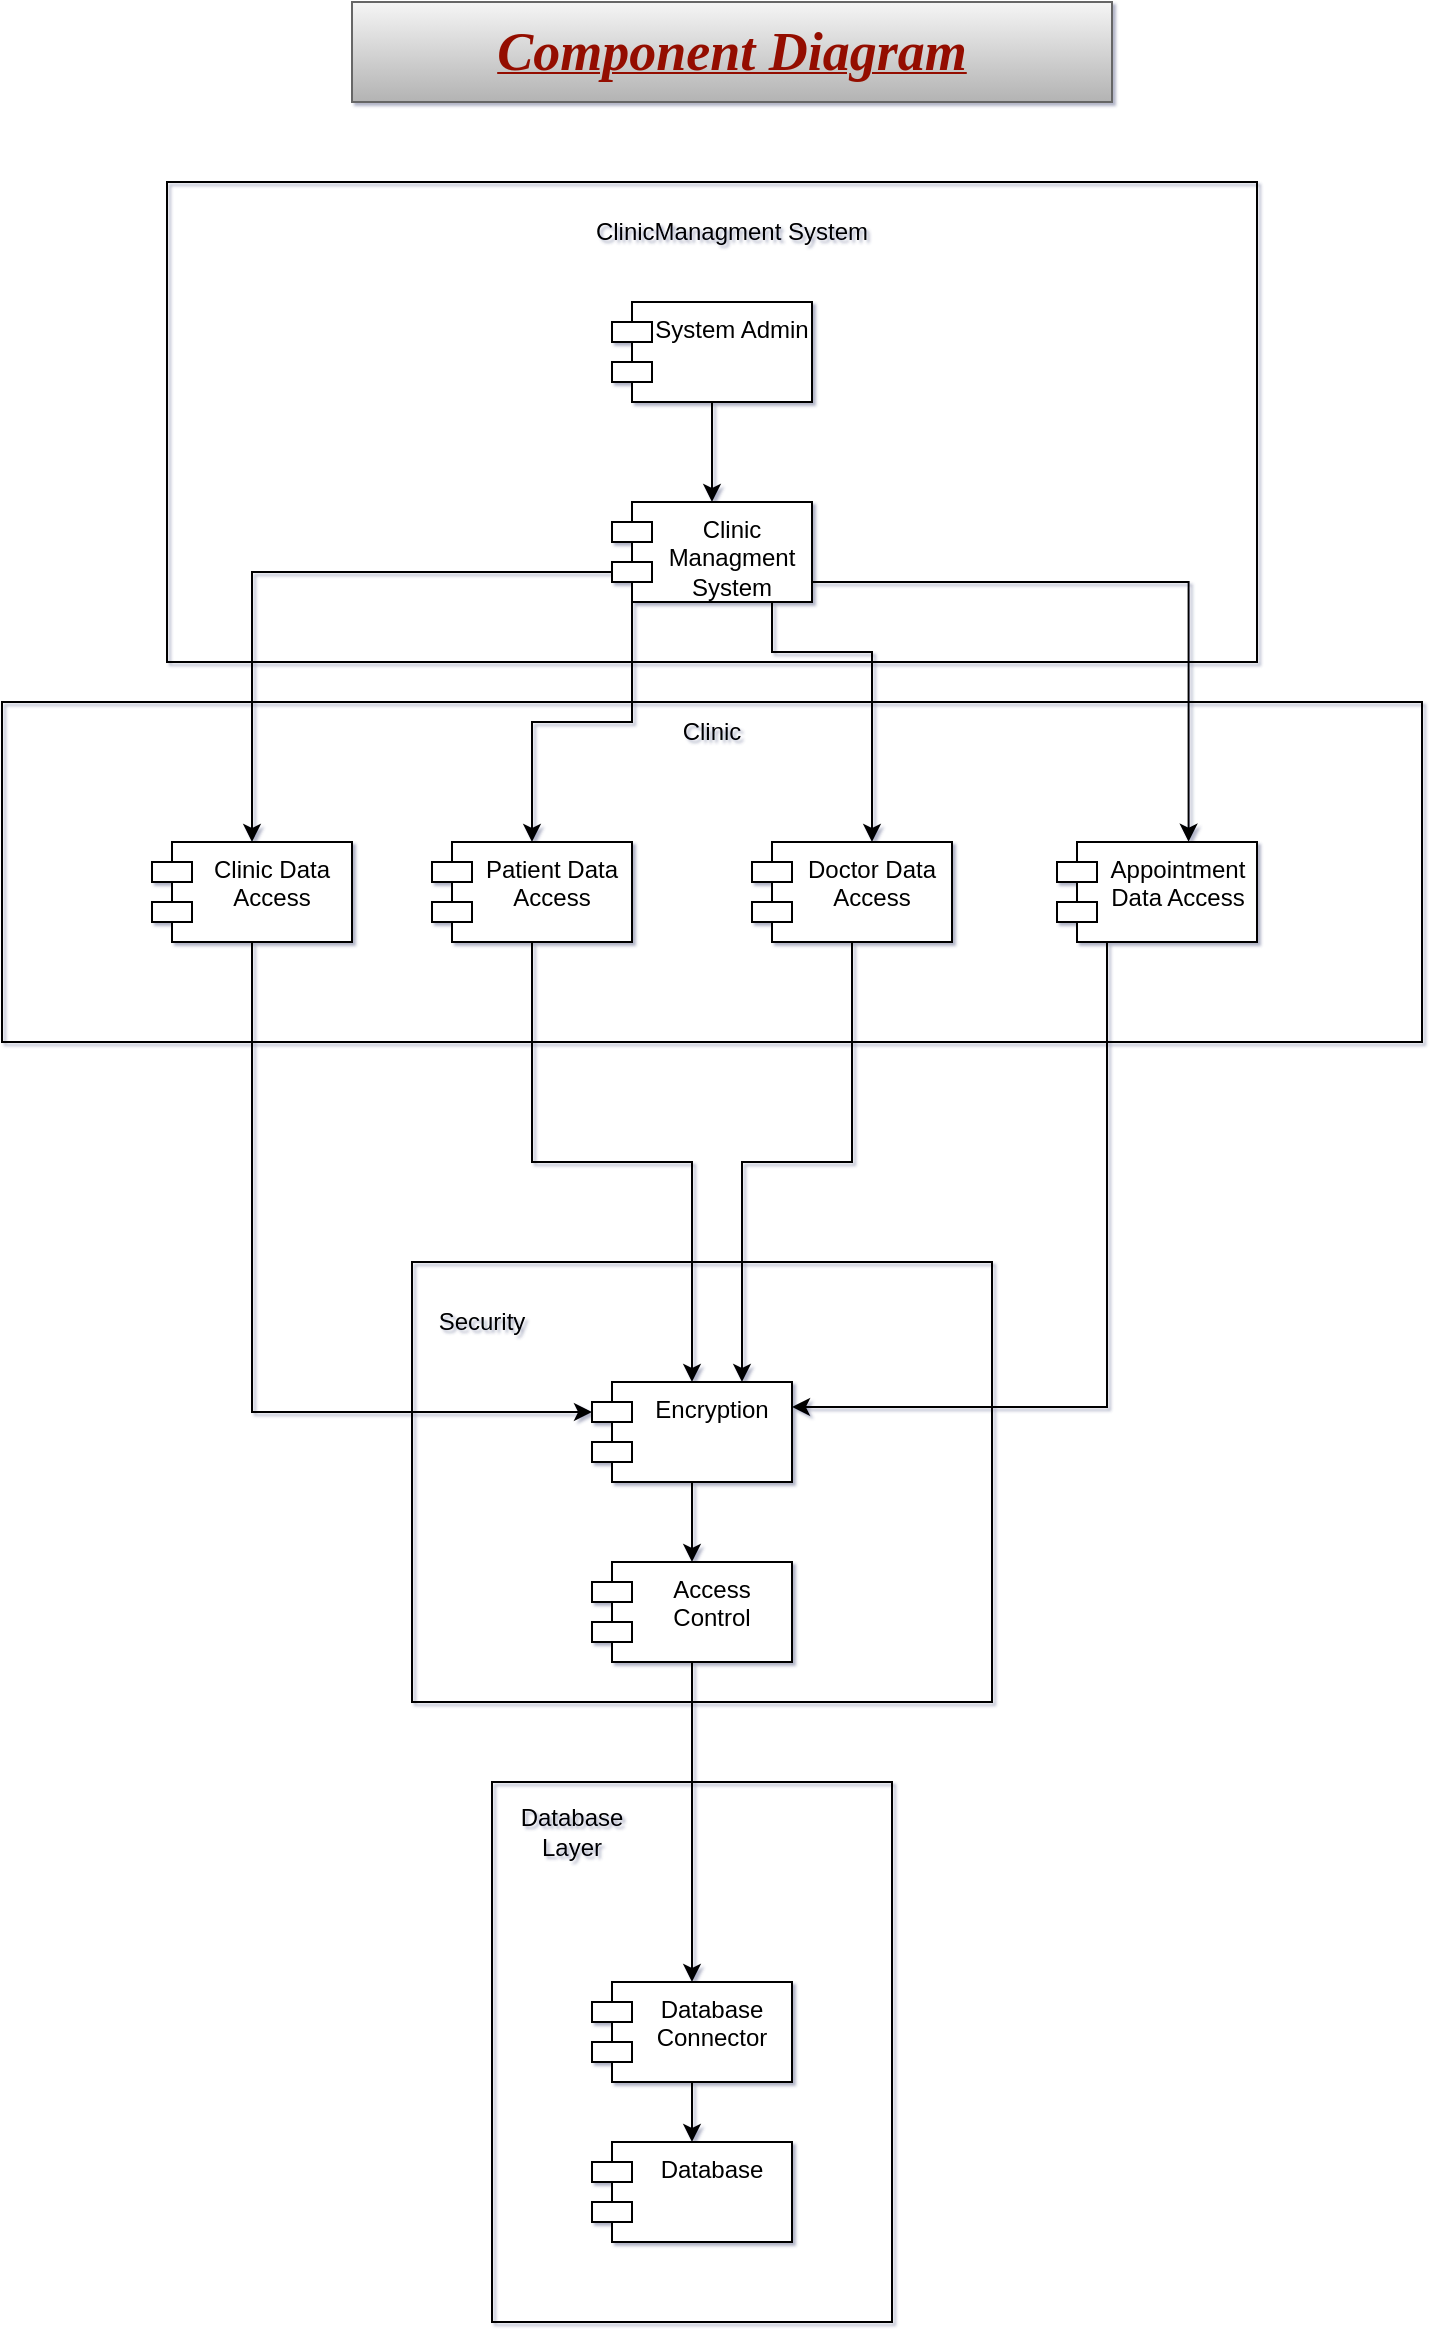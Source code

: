 <mxfile version="24.1.0" type="device">
  <diagram name="Σελίδα-1" id="thJjw4kR_IF3FWoG3QPc">
    <mxGraphModel dx="1670" dy="948" grid="1" gridSize="10" guides="1" tooltips="1" connect="1" arrows="1" fold="1" page="1" pageScale="1" pageWidth="827" pageHeight="1169" math="0" shadow="1">
      <root>
        <mxCell id="0" />
        <mxCell id="1" parent="0" />
        <mxCell id="uFUdJjSueJF43TXpM5ct-22" style="edgeStyle=orthogonalEdgeStyle;rounded=0;orthogonalLoop=1;jettySize=auto;html=1;exitX=0.5;exitY=1;exitDx=0;exitDy=0;entryX=0.5;entryY=0;entryDx=0;entryDy=0;" edge="1" parent="1" source="uFUdJjSueJF43TXpM5ct-1" target="uFUdJjSueJF43TXpM5ct-9">
          <mxGeometry relative="1" as="geometry" />
        </mxCell>
        <mxCell id="uFUdJjSueJF43TXpM5ct-1" value="Patient Data Access" style="shape=module;align=left;spacingLeft=20;align=center;verticalAlign=top;whiteSpace=wrap;html=1;" vertex="1" parent="1">
          <mxGeometry x="290" y="430" width="100" height="50" as="geometry" />
        </mxCell>
        <mxCell id="uFUdJjSueJF43TXpM5ct-2" value="Clinic Data Access" style="shape=module;align=left;spacingLeft=20;align=center;verticalAlign=top;whiteSpace=wrap;html=1;" vertex="1" parent="1">
          <mxGeometry x="150" y="430" width="100" height="50" as="geometry" />
        </mxCell>
        <mxCell id="uFUdJjSueJF43TXpM5ct-13" value="" style="edgeStyle=orthogonalEdgeStyle;rounded=0;orthogonalLoop=1;jettySize=auto;html=1;" edge="1" parent="1" source="uFUdJjSueJF43TXpM5ct-3" target="uFUdJjSueJF43TXpM5ct-4">
          <mxGeometry relative="1" as="geometry" />
        </mxCell>
        <mxCell id="uFUdJjSueJF43TXpM5ct-3" value="System Admin" style="shape=module;align=left;spacingLeft=20;align=center;verticalAlign=top;whiteSpace=wrap;html=1;" vertex="1" parent="1">
          <mxGeometry x="380" y="160" width="100" height="50" as="geometry" />
        </mxCell>
        <mxCell id="uFUdJjSueJF43TXpM5ct-15" style="edgeStyle=orthogonalEdgeStyle;rounded=0;orthogonalLoop=1;jettySize=auto;html=1;exitX=0;exitY=1;exitDx=10;exitDy=0;exitPerimeter=0;" edge="1" parent="1" source="uFUdJjSueJF43TXpM5ct-4" target="uFUdJjSueJF43TXpM5ct-1">
          <mxGeometry relative="1" as="geometry" />
        </mxCell>
        <mxCell id="uFUdJjSueJF43TXpM5ct-16" style="edgeStyle=orthogonalEdgeStyle;rounded=0;orthogonalLoop=1;jettySize=auto;html=1;exitX=0.75;exitY=1;exitDx=0;exitDy=0;" edge="1" parent="1" source="uFUdJjSueJF43TXpM5ct-4" target="uFUdJjSueJF43TXpM5ct-7">
          <mxGeometry relative="1" as="geometry">
            <Array as="points">
              <mxPoint x="460" y="310" />
              <mxPoint x="460" y="335" />
              <mxPoint x="510" y="335" />
            </Array>
          </mxGeometry>
        </mxCell>
        <mxCell id="uFUdJjSueJF43TXpM5ct-17" style="edgeStyle=orthogonalEdgeStyle;rounded=0;orthogonalLoop=1;jettySize=auto;html=1;exitX=1;exitY=0.5;exitDx=0;exitDy=0;entryX=0.658;entryY=-0.003;entryDx=0;entryDy=0;entryPerimeter=0;" edge="1" parent="1" source="uFUdJjSueJF43TXpM5ct-4" target="uFUdJjSueJF43TXpM5ct-8">
          <mxGeometry relative="1" as="geometry">
            <Array as="points">
              <mxPoint x="480" y="300" />
              <mxPoint x="668" y="300" />
            </Array>
          </mxGeometry>
        </mxCell>
        <mxCell id="uFUdJjSueJF43TXpM5ct-4" value="Clinic Managment System" style="shape=module;align=left;spacingLeft=20;align=center;verticalAlign=top;whiteSpace=wrap;html=1;" vertex="1" parent="1">
          <mxGeometry x="380" y="260" width="100" height="50" as="geometry" />
        </mxCell>
        <mxCell id="uFUdJjSueJF43TXpM5ct-5" value="&lt;p style=&quot;line-height: 120%;&quot;&gt;&lt;br&gt;&lt;/p&gt;" style="rounded=0;whiteSpace=wrap;html=1;fillColor=none;" vertex="1" parent="1">
          <mxGeometry x="157.5" y="100" width="545" height="240" as="geometry" />
        </mxCell>
        <mxCell id="uFUdJjSueJF43TXpM5ct-6" value="&lt;font color=&quot;#941100&quot; face=&quot;Times New Roman&quot;&gt;&lt;b&gt;&lt;i&gt;&lt;u&gt;&lt;font style=&quot;font-size: 27px;&quot;&gt;Component Diagram &lt;/font&gt;&lt;/u&gt;&lt;/i&gt;&lt;/b&gt;&lt;/font&gt;" style="rounded=0;whiteSpace=wrap;html=1;fillColor=#f5f5f5;gradientColor=#b3b3b3;strokeColor=#666666;" vertex="1" parent="1">
          <mxGeometry x="250" y="10" width="380" height="50" as="geometry" />
        </mxCell>
        <mxCell id="uFUdJjSueJF43TXpM5ct-23" style="edgeStyle=orthogonalEdgeStyle;rounded=0;orthogonalLoop=1;jettySize=auto;html=1;exitX=0.5;exitY=1;exitDx=0;exitDy=0;entryX=0.75;entryY=0;entryDx=0;entryDy=0;" edge="1" parent="1" source="uFUdJjSueJF43TXpM5ct-7" target="uFUdJjSueJF43TXpM5ct-9">
          <mxGeometry relative="1" as="geometry" />
        </mxCell>
        <mxCell id="uFUdJjSueJF43TXpM5ct-7" value="Doctor Data Access" style="shape=module;align=left;spacingLeft=20;align=center;verticalAlign=top;whiteSpace=wrap;html=1;" vertex="1" parent="1">
          <mxGeometry x="450" y="430" width="100" height="50" as="geometry" />
        </mxCell>
        <mxCell id="uFUdJjSueJF43TXpM5ct-24" style="edgeStyle=orthogonalEdgeStyle;rounded=0;orthogonalLoop=1;jettySize=auto;html=1;exitX=0.25;exitY=1;exitDx=0;exitDy=0;entryX=1;entryY=0.25;entryDx=0;entryDy=0;" edge="1" parent="1" source="uFUdJjSueJF43TXpM5ct-8" target="uFUdJjSueJF43TXpM5ct-9">
          <mxGeometry relative="1" as="geometry" />
        </mxCell>
        <mxCell id="uFUdJjSueJF43TXpM5ct-8" value="Appointment Data Access" style="shape=module;align=left;spacingLeft=20;align=center;verticalAlign=top;whiteSpace=wrap;html=1;" vertex="1" parent="1">
          <mxGeometry x="602.5" y="430" width="100" height="50" as="geometry" />
        </mxCell>
        <mxCell id="uFUdJjSueJF43TXpM5ct-25" value="" style="edgeStyle=orthogonalEdgeStyle;rounded=0;orthogonalLoop=1;jettySize=auto;html=1;" edge="1" parent="1" source="uFUdJjSueJF43TXpM5ct-9" target="uFUdJjSueJF43TXpM5ct-10">
          <mxGeometry relative="1" as="geometry" />
        </mxCell>
        <mxCell id="uFUdJjSueJF43TXpM5ct-9" value="Encryption" style="shape=module;align=left;spacingLeft=20;align=center;verticalAlign=top;whiteSpace=wrap;html=1;" vertex="1" parent="1">
          <mxGeometry x="370" y="700" width="100" height="50" as="geometry" />
        </mxCell>
        <mxCell id="uFUdJjSueJF43TXpM5ct-28" value="" style="edgeStyle=orthogonalEdgeStyle;rounded=0;orthogonalLoop=1;jettySize=auto;html=1;" edge="1" parent="1" source="uFUdJjSueJF43TXpM5ct-10" target="uFUdJjSueJF43TXpM5ct-11">
          <mxGeometry relative="1" as="geometry" />
        </mxCell>
        <mxCell id="uFUdJjSueJF43TXpM5ct-10" value="Access Control" style="shape=module;align=left;spacingLeft=20;align=center;verticalAlign=top;whiteSpace=wrap;html=1;" vertex="1" parent="1">
          <mxGeometry x="370" y="790" width="100" height="50" as="geometry" />
        </mxCell>
        <mxCell id="uFUdJjSueJF43TXpM5ct-29" value="" style="edgeStyle=orthogonalEdgeStyle;rounded=0;orthogonalLoop=1;jettySize=auto;html=1;" edge="1" parent="1" source="uFUdJjSueJF43TXpM5ct-11" target="uFUdJjSueJF43TXpM5ct-12">
          <mxGeometry relative="1" as="geometry" />
        </mxCell>
        <mxCell id="uFUdJjSueJF43TXpM5ct-11" value="Database Connector" style="shape=module;align=left;spacingLeft=20;align=center;verticalAlign=top;whiteSpace=wrap;html=1;" vertex="1" parent="1">
          <mxGeometry x="370" y="1000" width="100" height="50" as="geometry" />
        </mxCell>
        <mxCell id="uFUdJjSueJF43TXpM5ct-12" value="Database" style="shape=module;align=left;spacingLeft=20;align=center;verticalAlign=top;whiteSpace=wrap;html=1;" vertex="1" parent="1">
          <mxGeometry x="370" y="1080" width="100" height="50" as="geometry" />
        </mxCell>
        <mxCell id="uFUdJjSueJF43TXpM5ct-14" style="edgeStyle=orthogonalEdgeStyle;rounded=0;orthogonalLoop=1;jettySize=auto;html=1;exitX=0;exitY=0;exitDx=0;exitDy=35;exitPerimeter=0;entryX=0.5;entryY=0;entryDx=0;entryDy=0;" edge="1" parent="1" source="uFUdJjSueJF43TXpM5ct-4" target="uFUdJjSueJF43TXpM5ct-2">
          <mxGeometry relative="1" as="geometry">
            <mxPoint x="390" y="310.4" as="sourcePoint" />
            <mxPoint x="197.2" y="360" as="targetPoint" />
          </mxGeometry>
        </mxCell>
        <mxCell id="uFUdJjSueJF43TXpM5ct-18" value="ClinicManagment System" style="text;html=1;align=center;verticalAlign=middle;whiteSpace=wrap;rounded=0;" vertex="1" parent="1">
          <mxGeometry x="360" y="110" width="160" height="30" as="geometry" />
        </mxCell>
        <mxCell id="uFUdJjSueJF43TXpM5ct-19" value="Clinic" style="text;html=1;align=center;verticalAlign=middle;whiteSpace=wrap;rounded=0;" vertex="1" parent="1">
          <mxGeometry x="400" y="360" width="60" height="30" as="geometry" />
        </mxCell>
        <mxCell id="uFUdJjSueJF43TXpM5ct-20" value="&lt;p style=&quot;line-height: 120%;&quot;&gt;&lt;br&gt;&lt;/p&gt;" style="rounded=0;whiteSpace=wrap;html=1;fillColor=none;strokeColor=default;" vertex="1" parent="1">
          <mxGeometry x="75" y="360" width="710" height="170" as="geometry" />
        </mxCell>
        <mxCell id="uFUdJjSueJF43TXpM5ct-21" style="edgeStyle=orthogonalEdgeStyle;rounded=0;orthogonalLoop=1;jettySize=auto;html=1;exitX=0.5;exitY=1;exitDx=0;exitDy=0;entryX=0;entryY=0;entryDx=0;entryDy=15;entryPerimeter=0;" edge="1" parent="1" source="uFUdJjSueJF43TXpM5ct-2" target="uFUdJjSueJF43TXpM5ct-9">
          <mxGeometry relative="1" as="geometry" />
        </mxCell>
        <mxCell id="uFUdJjSueJF43TXpM5ct-26" value="Security" style="text;html=1;align=center;verticalAlign=middle;whiteSpace=wrap;rounded=0;" vertex="1" parent="1">
          <mxGeometry x="280" y="650" width="70" height="40" as="geometry" />
        </mxCell>
        <mxCell id="uFUdJjSueJF43TXpM5ct-27" value="&lt;p style=&quot;line-height: 120%;&quot;&gt;&lt;br&gt;&lt;/p&gt;" style="rounded=0;whiteSpace=wrap;html=1;fillColor=none;strokeColor=default;" vertex="1" parent="1">
          <mxGeometry x="280" y="640" width="290" height="220" as="geometry" />
        </mxCell>
        <mxCell id="uFUdJjSueJF43TXpM5ct-30" value="Database Layer" style="text;html=1;align=center;verticalAlign=middle;whiteSpace=wrap;rounded=0;" vertex="1" parent="1">
          <mxGeometry x="330" y="910" width="60" height="30" as="geometry" />
        </mxCell>
        <mxCell id="uFUdJjSueJF43TXpM5ct-31" value="&lt;p style=&quot;line-height: 120%;&quot;&gt;&lt;br&gt;&lt;/p&gt;" style="rounded=0;whiteSpace=wrap;html=1;fillColor=none;strokeColor=default;" vertex="1" parent="1">
          <mxGeometry x="320" y="900" width="200" height="270" as="geometry" />
        </mxCell>
      </root>
    </mxGraphModel>
  </diagram>
</mxfile>
